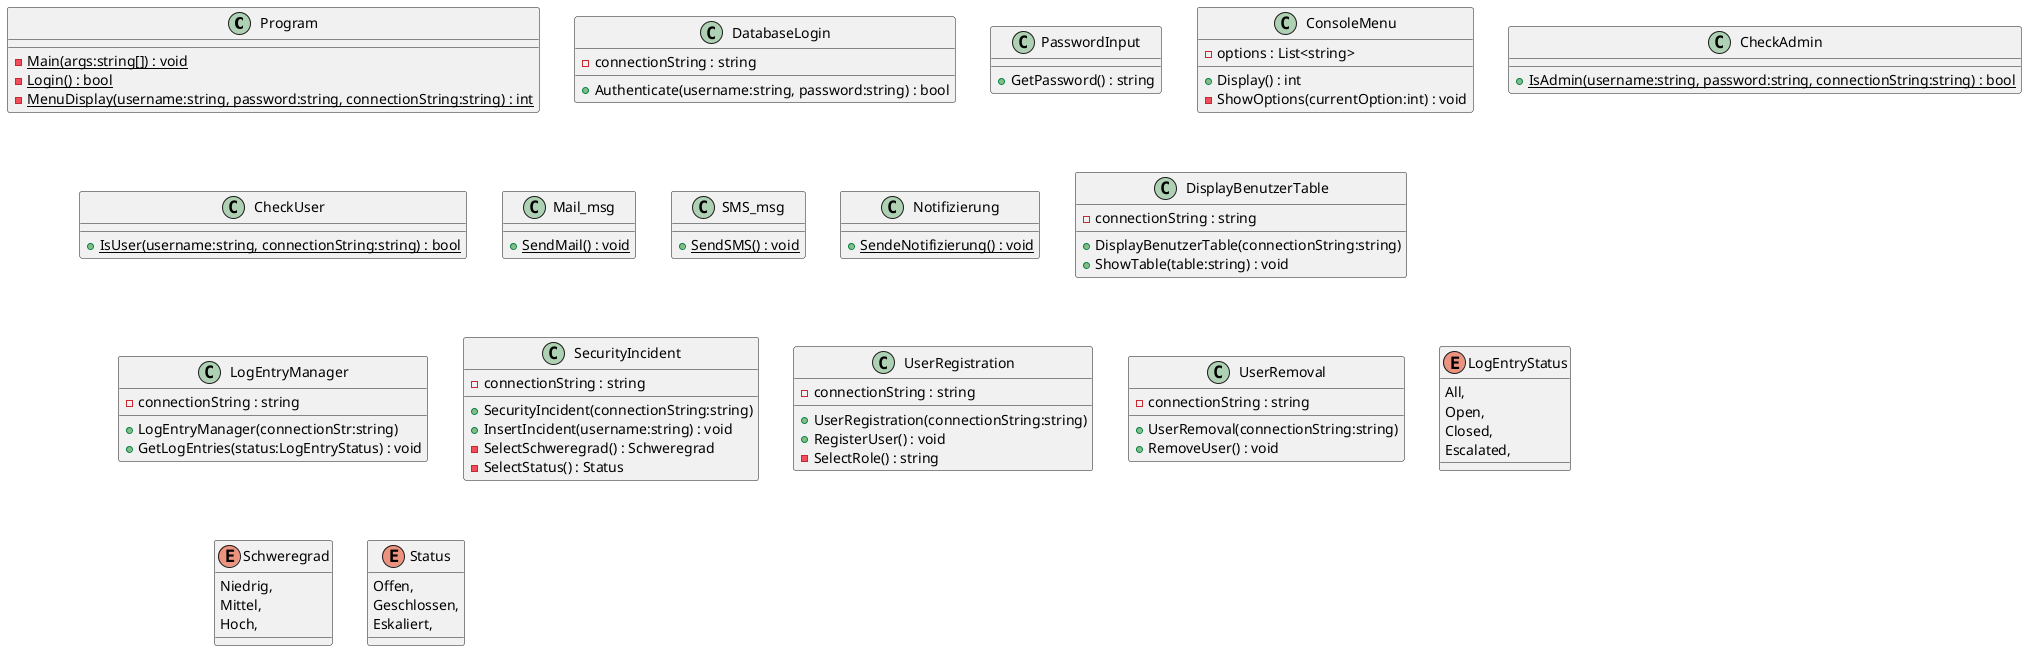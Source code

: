 @startuml

class Program {
    {static} - Main(args:string[]) : void
    {static} - Login() : bool
    {static} - MenuDisplay(username:string, password:string, connectionString:string) : int
}

class DatabaseLogin {
    - connectionString : string
    + Authenticate(username:string, password:string) : bool
}

class PasswordInput {
    + GetPassword() : string
}

class ConsoleMenu {
    - options : List<string>
    + Display() : int
    - ShowOptions(currentOption:int) : void
}

class CheckAdmin {
    + {static} IsAdmin(username:string, password:string, connectionString:string) : bool
}

class CheckUser {
    + {static} IsUser(username:string, connectionString:string) : bool
}

class Mail_msg {
    + {static} SendMail() : void
}

class SMS_msg {
    + {static} SendSMS() : void
}

class Notifizierung {
    + {static} SendeNotifizierung() : void
}


class DisplayBenutzerTable {
    - connectionString : string
    + DisplayBenutzerTable(connectionString:string)
    + ShowTable(table:string) : void
}

class LogEntryManager {
    - connectionString : string
    + LogEntryManager(connectionStr:string)
    + GetLogEntries(status:LogEntryStatus) : void
}

class SecurityIncident {
    - connectionString : string
    + SecurityIncident(connectionString:string)
    + InsertIncident(username:string) : void
    - SelectSchweregrad() : Schweregrad
    - SelectStatus() : Status
}

class UserRegistration {
    - connectionString : string
    + UserRegistration(connectionString:string)
    + RegisterUser() : void
    - SelectRole() : string
}

class UserRemoval {
    - connectionString : string
    + UserRemoval(connectionString:string)
    + RemoveUser() : void
}

enum LogEntryStatus {
    All,
    Open,
    Closed,
    Escalated,
}

enum Schweregrad {
    Niedrig,
    Mittel,
    Hoch,
}

enum Status {
    Offen,
    Geschlossen,
    Eskaliert,
}

@enduml
